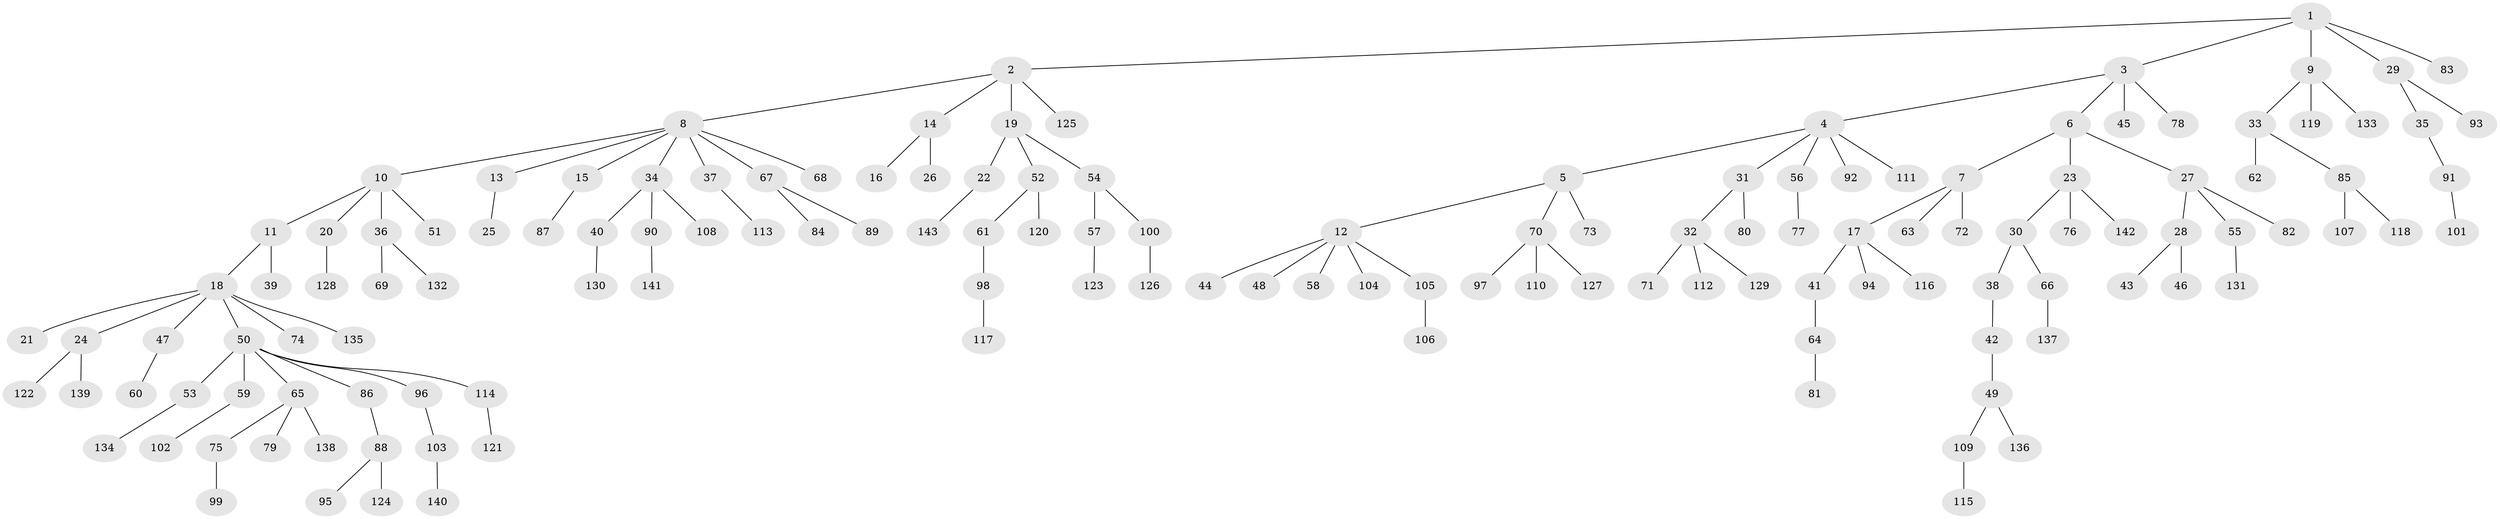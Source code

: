 // coarse degree distribution, {4: 0.09722222222222222, 5: 0.013888888888888888, 3: 0.09722222222222222, 2: 0.2777777777777778, 7: 0.013888888888888888, 1: 0.4861111111111111, 6: 0.013888888888888888}
// Generated by graph-tools (version 1.1) at 2025/51/03/04/25 22:51:39]
// undirected, 143 vertices, 142 edges
graph export_dot {
  node [color=gray90,style=filled];
  1;
  2;
  3;
  4;
  5;
  6;
  7;
  8;
  9;
  10;
  11;
  12;
  13;
  14;
  15;
  16;
  17;
  18;
  19;
  20;
  21;
  22;
  23;
  24;
  25;
  26;
  27;
  28;
  29;
  30;
  31;
  32;
  33;
  34;
  35;
  36;
  37;
  38;
  39;
  40;
  41;
  42;
  43;
  44;
  45;
  46;
  47;
  48;
  49;
  50;
  51;
  52;
  53;
  54;
  55;
  56;
  57;
  58;
  59;
  60;
  61;
  62;
  63;
  64;
  65;
  66;
  67;
  68;
  69;
  70;
  71;
  72;
  73;
  74;
  75;
  76;
  77;
  78;
  79;
  80;
  81;
  82;
  83;
  84;
  85;
  86;
  87;
  88;
  89;
  90;
  91;
  92;
  93;
  94;
  95;
  96;
  97;
  98;
  99;
  100;
  101;
  102;
  103;
  104;
  105;
  106;
  107;
  108;
  109;
  110;
  111;
  112;
  113;
  114;
  115;
  116;
  117;
  118;
  119;
  120;
  121;
  122;
  123;
  124;
  125;
  126;
  127;
  128;
  129;
  130;
  131;
  132;
  133;
  134;
  135;
  136;
  137;
  138;
  139;
  140;
  141;
  142;
  143;
  1 -- 2;
  1 -- 3;
  1 -- 9;
  1 -- 29;
  1 -- 83;
  2 -- 8;
  2 -- 14;
  2 -- 19;
  2 -- 125;
  3 -- 4;
  3 -- 6;
  3 -- 45;
  3 -- 78;
  4 -- 5;
  4 -- 31;
  4 -- 56;
  4 -- 92;
  4 -- 111;
  5 -- 12;
  5 -- 70;
  5 -- 73;
  6 -- 7;
  6 -- 23;
  6 -- 27;
  7 -- 17;
  7 -- 63;
  7 -- 72;
  8 -- 10;
  8 -- 13;
  8 -- 15;
  8 -- 34;
  8 -- 37;
  8 -- 67;
  8 -- 68;
  9 -- 33;
  9 -- 119;
  9 -- 133;
  10 -- 11;
  10 -- 20;
  10 -- 36;
  10 -- 51;
  11 -- 18;
  11 -- 39;
  12 -- 44;
  12 -- 48;
  12 -- 58;
  12 -- 104;
  12 -- 105;
  13 -- 25;
  14 -- 16;
  14 -- 26;
  15 -- 87;
  17 -- 41;
  17 -- 94;
  17 -- 116;
  18 -- 21;
  18 -- 24;
  18 -- 47;
  18 -- 50;
  18 -- 74;
  18 -- 135;
  19 -- 22;
  19 -- 52;
  19 -- 54;
  20 -- 128;
  22 -- 143;
  23 -- 30;
  23 -- 76;
  23 -- 142;
  24 -- 122;
  24 -- 139;
  27 -- 28;
  27 -- 55;
  27 -- 82;
  28 -- 43;
  28 -- 46;
  29 -- 35;
  29 -- 93;
  30 -- 38;
  30 -- 66;
  31 -- 32;
  31 -- 80;
  32 -- 71;
  32 -- 112;
  32 -- 129;
  33 -- 62;
  33 -- 85;
  34 -- 40;
  34 -- 90;
  34 -- 108;
  35 -- 91;
  36 -- 69;
  36 -- 132;
  37 -- 113;
  38 -- 42;
  40 -- 130;
  41 -- 64;
  42 -- 49;
  47 -- 60;
  49 -- 109;
  49 -- 136;
  50 -- 53;
  50 -- 59;
  50 -- 65;
  50 -- 86;
  50 -- 96;
  50 -- 114;
  52 -- 61;
  52 -- 120;
  53 -- 134;
  54 -- 57;
  54 -- 100;
  55 -- 131;
  56 -- 77;
  57 -- 123;
  59 -- 102;
  61 -- 98;
  64 -- 81;
  65 -- 75;
  65 -- 79;
  65 -- 138;
  66 -- 137;
  67 -- 84;
  67 -- 89;
  70 -- 97;
  70 -- 110;
  70 -- 127;
  75 -- 99;
  85 -- 107;
  85 -- 118;
  86 -- 88;
  88 -- 95;
  88 -- 124;
  90 -- 141;
  91 -- 101;
  96 -- 103;
  98 -- 117;
  100 -- 126;
  103 -- 140;
  105 -- 106;
  109 -- 115;
  114 -- 121;
}
